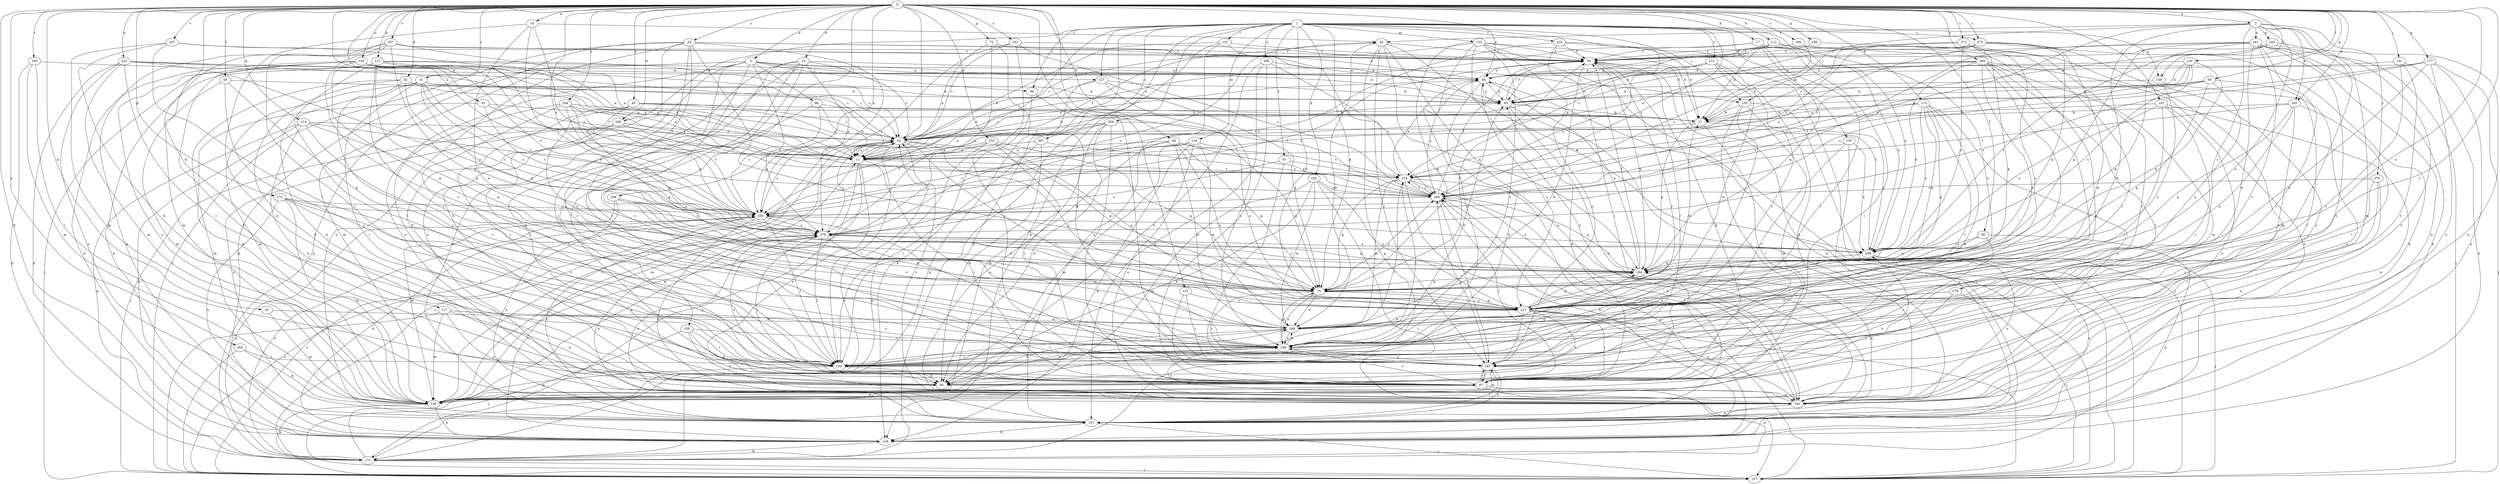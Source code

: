strict digraph  {
0;
1;
2;
3;
10;
11;
13;
17;
20;
21;
24;
31;
32;
41;
43;
45;
54;
56;
59;
61;
62;
64;
69;
72;
75;
84;
85;
91;
94;
96;
97;
101;
105;
107;
111;
112;
113;
114;
117;
118;
120;
121;
122;
127;
130;
132;
134;
135;
140;
145;
149;
151;
159;
160;
161;
162;
172;
173;
177;
180;
182;
183;
184;
187;
192;
195;
200;
204;
205;
207;
209;
212;
214;
216;
222;
227;
233;
237;
238;
246;
248;
253;
258;
259;
264;
265;
267;
268;
269;
272;
275;
276;
278;
279;
0 -> 2  [label=a];
0 -> 3  [label=a];
0 -> 10  [label=a];
0 -> 11  [label=a];
0 -> 13  [label=b];
0 -> 17  [label=b];
0 -> 20  [label=b];
0 -> 24  [label=c];
0 -> 31  [label=c];
0 -> 32  [label=c];
0 -> 41  [label=d];
0 -> 45  [label=e];
0 -> 54  [label=e];
0 -> 56  [label=f];
0 -> 59  [label=f];
0 -> 69  [label=g];
0 -> 72  [label=g];
0 -> 84  [label=h];
0 -> 91  [label=i];
0 -> 101  [label=j];
0 -> 111  [label=k];
0 -> 112  [label=k];
0 -> 113  [label=k];
0 -> 114  [label=k];
0 -> 117  [label=k];
0 -> 118  [label=k];
0 -> 120  [label=l];
0 -> 121  [label=l];
0 -> 145  [label=n];
0 -> 149  [label=n];
0 -> 159  [label=o];
0 -> 160  [label=o];
0 -> 172  [label=p];
0 -> 177  [label=q];
0 -> 180  [label=q];
0 -> 187  [label=r];
0 -> 192  [label=r];
0 -> 195  [label=r];
0 -> 200  [label=s];
0 -> 204  [label=s];
0 -> 205  [label=s];
0 -> 207  [label=t];
0 -> 222  [label=u];
0 -> 227  [label=u];
0 -> 233  [label=v];
0 -> 237  [label=v];
0 -> 238  [label=v];
0 -> 246  [label=w];
0 -> 253  [label=x];
0 -> 258  [label=x];
0 -> 264  [label=y];
0 -> 265  [label=y];
0 -> 272  [label=z];
0 -> 275  [label=z];
1 -> 61  [label=f];
1 -> 75  [label=g];
1 -> 94  [label=i];
1 -> 105  [label=j];
1 -> 118  [label=k];
1 -> 122  [label=l];
1 -> 127  [label=l];
1 -> 132  [label=m];
1 -> 134  [label=m];
1 -> 135  [label=m];
1 -> 149  [label=n];
1 -> 173  [label=p];
1 -> 182  [label=q];
1 -> 205  [label=s];
1 -> 209  [label=t];
1 -> 212  [label=t];
1 -> 214  [label=t];
1 -> 216  [label=t];
1 -> 227  [label=u];
1 -> 246  [label=w];
1 -> 259  [label=x];
1 -> 267  [label=y];
1 -> 268  [label=y];
1 -> 269  [label=y];
1 -> 275  [label=z];
2 -> 62  [label=f];
2 -> 105  [label=j];
2 -> 140  [label=m];
2 -> 160  [label=o];
2 -> 161  [label=o];
2 -> 183  [label=q];
2 -> 227  [label=u];
2 -> 238  [label=v];
2 -> 248  [label=w];
2 -> 269  [label=y];
2 -> 276  [label=z];
2 -> 278  [label=z];
3 -> 43  [label=d];
3 -> 85  [label=h];
3 -> 94  [label=i];
3 -> 96  [label=i];
3 -> 105  [label=j];
3 -> 118  [label=k];
3 -> 127  [label=l];
3 -> 130  [label=l];
3 -> 140  [label=m];
3 -> 162  [label=o];
3 -> 227  [label=u];
3 -> 279  [label=z];
10 -> 62  [label=f];
10 -> 162  [label=o];
10 -> 205  [label=s];
10 -> 248  [label=w];
10 -> 279  [label=z];
11 -> 32  [label=c];
11 -> 62  [label=f];
11 -> 97  [label=i];
11 -> 140  [label=m];
11 -> 162  [label=o];
11 -> 173  [label=p];
11 -> 216  [label=t];
13 -> 32  [label=c];
13 -> 54  [label=e];
13 -> 85  [label=h];
13 -> 130  [label=l];
13 -> 151  [label=n];
13 -> 162  [label=o];
13 -> 195  [label=r];
13 -> 279  [label=z];
17 -> 32  [label=c];
17 -> 64  [label=f];
17 -> 97  [label=i];
17 -> 130  [label=l];
17 -> 184  [label=q];
17 -> 259  [label=x];
20 -> 140  [label=m];
20 -> 248  [label=w];
21 -> 32  [label=c];
21 -> 97  [label=i];
21 -> 184  [label=q];
21 -> 259  [label=x];
24 -> 54  [label=e];
24 -> 64  [label=f];
24 -> 75  [label=g];
24 -> 85  [label=h];
24 -> 97  [label=i];
24 -> 107  [label=j];
24 -> 151  [label=n];
24 -> 173  [label=p];
24 -> 195  [label=r];
24 -> 205  [label=s];
31 -> 32  [label=c];
31 -> 43  [label=d];
31 -> 85  [label=h];
31 -> 97  [label=i];
31 -> 140  [label=m];
31 -> 184  [label=q];
31 -> 205  [label=s];
31 -> 279  [label=z];
32 -> 11  [label=a];
32 -> 43  [label=d];
32 -> 54  [label=e];
32 -> 75  [label=g];
32 -> 130  [label=l];
32 -> 140  [label=m];
32 -> 205  [label=s];
32 -> 227  [label=u];
32 -> 238  [label=v];
41 -> 11  [label=a];
41 -> 43  [label=d];
41 -> 85  [label=h];
41 -> 140  [label=m];
41 -> 195  [label=r];
41 -> 279  [label=z];
43 -> 21  [label=b];
43 -> 54  [label=e];
43 -> 64  [label=f];
43 -> 151  [label=n];
43 -> 162  [label=o];
45 -> 11  [label=a];
45 -> 21  [label=b];
45 -> 32  [label=c];
45 -> 75  [label=g];
45 -> 130  [label=l];
45 -> 227  [label=u];
54 -> 43  [label=d];
54 -> 85  [label=h];
54 -> 107  [label=j];
54 -> 227  [label=u];
54 -> 269  [label=y];
56 -> 97  [label=i];
56 -> 173  [label=p];
56 -> 184  [label=q];
56 -> 259  [label=x];
59 -> 43  [label=d];
59 -> 75  [label=g];
59 -> 130  [label=l];
59 -> 140  [label=m];
61 -> 195  [label=r];
61 -> 216  [label=t];
61 -> 279  [label=z];
62 -> 64  [label=f];
62 -> 162  [label=o];
62 -> 173  [label=p];
62 -> 184  [label=q];
62 -> 195  [label=r];
62 -> 248  [label=w];
62 -> 259  [label=x];
62 -> 279  [label=z];
64 -> 54  [label=e];
64 -> 85  [label=h];
64 -> 118  [label=k];
64 -> 184  [label=q];
64 -> 195  [label=r];
64 -> 248  [label=w];
69 -> 21  [label=b];
69 -> 43  [label=d];
69 -> 75  [label=g];
69 -> 130  [label=l];
69 -> 216  [label=t];
69 -> 227  [label=u];
72 -> 11  [label=a];
72 -> 64  [label=f];
72 -> 195  [label=r];
72 -> 279  [label=z];
75 -> 64  [label=f];
75 -> 195  [label=r];
75 -> 227  [label=u];
75 -> 238  [label=v];
75 -> 248  [label=w];
75 -> 269  [label=y];
84 -> 11  [label=a];
84 -> 75  [label=g];
84 -> 162  [label=o];
84 -> 205  [label=s];
84 -> 216  [label=t];
84 -> 227  [label=u];
84 -> 248  [label=w];
84 -> 269  [label=y];
85 -> 248  [label=w];
91 -> 11  [label=a];
91 -> 21  [label=b];
91 -> 140  [label=m];
91 -> 205  [label=s];
94 -> 118  [label=k];
94 -> 269  [label=y];
96 -> 11  [label=a];
96 -> 21  [label=b];
96 -> 97  [label=i];
96 -> 205  [label=s];
97 -> 43  [label=d];
97 -> 140  [label=m];
97 -> 162  [label=o];
97 -> 173  [label=p];
97 -> 195  [label=r];
97 -> 238  [label=v];
97 -> 279  [label=z];
101 -> 54  [label=e];
101 -> 118  [label=k];
101 -> 195  [label=r];
101 -> 238  [label=v];
105 -> 21  [label=b];
105 -> 97  [label=i];
105 -> 107  [label=j];
105 -> 140  [label=m];
105 -> 238  [label=v];
107 -> 32  [label=c];
107 -> 205  [label=s];
107 -> 269  [label=y];
107 -> 279  [label=z];
111 -> 11  [label=a];
111 -> 32  [label=c];
111 -> 54  [label=e];
111 -> 75  [label=g];
111 -> 107  [label=j];
111 -> 118  [label=k];
111 -> 130  [label=l];
111 -> 216  [label=t];
111 -> 238  [label=v];
112 -> 21  [label=b];
112 -> 32  [label=c];
112 -> 64  [label=f];
112 -> 85  [label=h];
112 -> 227  [label=u];
113 -> 21  [label=b];
113 -> 75  [label=g];
113 -> 85  [label=h];
113 -> 162  [label=o];
113 -> 184  [label=q];
113 -> 195  [label=r];
113 -> 259  [label=x];
113 -> 269  [label=y];
114 -> 32  [label=c];
114 -> 85  [label=h];
114 -> 118  [label=k];
114 -> 173  [label=p];
114 -> 184  [label=q];
114 -> 238  [label=v];
114 -> 269  [label=y];
117 -> 85  [label=h];
117 -> 107  [label=j];
117 -> 140  [label=m];
117 -> 162  [label=o];
117 -> 238  [label=v];
117 -> 248  [label=w];
118 -> 173  [label=p];
118 -> 269  [label=y];
118 -> 279  [label=z];
120 -> 11  [label=a];
120 -> 21  [label=b];
120 -> 43  [label=d];
120 -> 54  [label=e];
120 -> 184  [label=q];
120 -> 259  [label=x];
121 -> 97  [label=i];
121 -> 195  [label=r];
121 -> 227  [label=u];
122 -> 11  [label=a];
122 -> 64  [label=f];
122 -> 130  [label=l];
122 -> 151  [label=n];
122 -> 216  [label=t];
127 -> 11  [label=a];
127 -> 43  [label=d];
127 -> 75  [label=g];
127 -> 173  [label=p];
127 -> 238  [label=v];
130 -> 85  [label=h];
130 -> 140  [label=m];
130 -> 184  [label=q];
132 -> 21  [label=b];
132 -> 32  [label=c];
132 -> 64  [label=f];
132 -> 75  [label=g];
132 -> 107  [label=j];
132 -> 130  [label=l];
132 -> 162  [label=o];
132 -> 195  [label=r];
132 -> 238  [label=v];
134 -> 11  [label=a];
134 -> 75  [label=g];
134 -> 118  [label=k];
134 -> 140  [label=m];
134 -> 162  [label=o];
134 -> 248  [label=w];
134 -> 279  [label=z];
135 -> 11  [label=a];
135 -> 151  [label=n];
135 -> 238  [label=v];
135 -> 259  [label=x];
140 -> 32  [label=c];
140 -> 118  [label=k];
140 -> 173  [label=p];
140 -> 259  [label=x];
145 -> 11  [label=a];
145 -> 32  [label=c];
145 -> 54  [label=e];
145 -> 75  [label=g];
145 -> 85  [label=h];
145 -> 118  [label=k];
145 -> 162  [label=o];
145 -> 205  [label=s];
145 -> 269  [label=y];
149 -> 43  [label=d];
149 -> 162  [label=o];
149 -> 227  [label=u];
151 -> 107  [label=j];
151 -> 118  [label=k];
151 -> 195  [label=r];
151 -> 205  [label=s];
151 -> 279  [label=z];
159 -> 85  [label=h];
159 -> 107  [label=j];
159 -> 130  [label=l];
159 -> 162  [label=o];
159 -> 238  [label=v];
160 -> 21  [label=b];
160 -> 75  [label=g];
160 -> 130  [label=l];
160 -> 216  [label=t];
160 -> 227  [label=u];
160 -> 238  [label=v];
161 -> 64  [label=f];
161 -> 75  [label=g];
161 -> 85  [label=h];
161 -> 107  [label=j];
161 -> 118  [label=k];
161 -> 130  [label=l];
161 -> 151  [label=n];
161 -> 184  [label=q];
161 -> 205  [label=s];
161 -> 238  [label=v];
161 -> 248  [label=w];
162 -> 32  [label=c];
162 -> 151  [label=n];
162 -> 184  [label=q];
162 -> 238  [label=v];
162 -> 269  [label=y];
172 -> 130  [label=l];
172 -> 140  [label=m];
172 -> 151  [label=n];
172 -> 205  [label=s];
172 -> 238  [label=v];
172 -> 279  [label=z];
173 -> 11  [label=a];
173 -> 32  [label=c];
173 -> 107  [label=j];
173 -> 205  [label=s];
177 -> 54  [label=e];
177 -> 107  [label=j];
177 -> 151  [label=n];
177 -> 162  [label=o];
177 -> 205  [label=s];
177 -> 227  [label=u];
177 -> 279  [label=z];
180 -> 43  [label=d];
180 -> 64  [label=f];
180 -> 195  [label=r];
182 -> 85  [label=h];
182 -> 107  [label=j];
182 -> 140  [label=m];
182 -> 227  [label=u];
182 -> 248  [label=w];
182 -> 269  [label=y];
183 -> 64  [label=f];
183 -> 151  [label=n];
183 -> 162  [label=o];
183 -> 216  [label=t];
183 -> 259  [label=x];
184 -> 54  [label=e];
184 -> 64  [label=f];
184 -> 75  [label=g];
184 -> 279  [label=z];
187 -> 21  [label=b];
187 -> 118  [label=k];
187 -> 130  [label=l];
187 -> 162  [label=o];
187 -> 195  [label=r];
187 -> 259  [label=x];
192 -> 54  [label=e];
192 -> 97  [label=i];
192 -> 140  [label=m];
192 -> 173  [label=p];
195 -> 97  [label=i];
195 -> 140  [label=m];
195 -> 151  [label=n];
195 -> 269  [label=y];
200 -> 64  [label=f];
200 -> 130  [label=l];
200 -> 269  [label=y];
204 -> 11  [label=a];
204 -> 21  [label=b];
204 -> 97  [label=i];
204 -> 130  [label=l];
204 -> 184  [label=q];
204 -> 205  [label=s];
204 -> 279  [label=z];
205 -> 64  [label=f];
205 -> 118  [label=k];
205 -> 130  [label=l];
205 -> 151  [label=n];
205 -> 173  [label=p];
205 -> 195  [label=r];
205 -> 259  [label=x];
205 -> 279  [label=z];
207 -> 11  [label=a];
207 -> 43  [label=d];
207 -> 64  [label=f];
207 -> 75  [label=g];
207 -> 118  [label=k];
207 -> 130  [label=l];
207 -> 140  [label=m];
207 -> 238  [label=v];
209 -> 11  [label=a];
209 -> 32  [label=c];
209 -> 85  [label=h];
209 -> 97  [label=i];
209 -> 140  [label=m];
209 -> 205  [label=s];
209 -> 227  [label=u];
212 -> 43  [label=d];
212 -> 54  [label=e];
212 -> 162  [label=o];
212 -> 238  [label=v];
212 -> 248  [label=w];
212 -> 269  [label=y];
214 -> 21  [label=b];
214 -> 64  [label=f];
214 -> 97  [label=i];
214 -> 107  [label=j];
214 -> 205  [label=s];
216 -> 54  [label=e];
216 -> 75  [label=g];
216 -> 118  [label=k];
216 -> 130  [label=l];
216 -> 151  [label=n];
216 -> 162  [label=o];
216 -> 248  [label=w];
216 -> 269  [label=y];
222 -> 11  [label=a];
222 -> 32  [label=c];
222 -> 54  [label=e];
222 -> 130  [label=l];
222 -> 140  [label=m];
222 -> 151  [label=n];
222 -> 173  [label=p];
222 -> 259  [label=x];
227 -> 21  [label=b];
227 -> 75  [label=g];
227 -> 85  [label=h];
227 -> 97  [label=i];
227 -> 107  [label=j];
227 -> 162  [label=o];
227 -> 184  [label=q];
227 -> 195  [label=r];
227 -> 248  [label=w];
233 -> 11  [label=a];
233 -> 75  [label=g];
233 -> 173  [label=p];
233 -> 195  [label=r];
233 -> 227  [label=u];
233 -> 279  [label=z];
237 -> 11  [label=a];
237 -> 64  [label=f];
237 -> 85  [label=h];
237 -> 140  [label=m];
237 -> 238  [label=v];
238 -> 43  [label=d];
238 -> 64  [label=f];
238 -> 75  [label=g];
238 -> 130  [label=l];
238 -> 195  [label=r];
238 -> 216  [label=t];
238 -> 248  [label=w];
246 -> 32  [label=c];
246 -> 107  [label=j];
246 -> 130  [label=l];
246 -> 151  [label=n];
246 -> 216  [label=t];
248 -> 85  [label=h];
248 -> 130  [label=l];
248 -> 238  [label=v];
253 -> 32  [label=c];
253 -> 64  [label=f];
253 -> 97  [label=i];
253 -> 205  [label=s];
253 -> 269  [label=y];
258 -> 140  [label=m];
258 -> 151  [label=n];
258 -> 205  [label=s];
258 -> 227  [label=u];
258 -> 238  [label=v];
258 -> 248  [label=w];
259 -> 64  [label=f];
259 -> 107  [label=j];
259 -> 151  [label=n];
259 -> 162  [label=o];
259 -> 184  [label=q];
264 -> 107  [label=j];
264 -> 130  [label=l];
264 -> 140  [label=m];
265 -> 21  [label=b];
265 -> 43  [label=d];
265 -> 54  [label=e];
265 -> 97  [label=i];
265 -> 130  [label=l];
265 -> 140  [label=m];
265 -> 151  [label=n];
265 -> 195  [label=r];
265 -> 227  [label=u];
265 -> 259  [label=x];
267 -> 11  [label=a];
267 -> 85  [label=h];
267 -> 130  [label=l];
267 -> 269  [label=y];
268 -> 54  [label=e];
268 -> 85  [label=h];
268 -> 97  [label=i];
268 -> 151  [label=n];
268 -> 269  [label=y];
269 -> 64  [label=f];
269 -> 97  [label=i];
269 -> 184  [label=q];
269 -> 195  [label=r];
269 -> 205  [label=s];
269 -> 216  [label=t];
272 -> 11  [label=a];
272 -> 64  [label=f];
272 -> 75  [label=g];
272 -> 140  [label=m];
272 -> 227  [label=u];
272 -> 259  [label=x];
275 -> 32  [label=c];
275 -> 64  [label=f];
275 -> 118  [label=k];
275 -> 162  [label=o];
275 -> 184  [label=q];
275 -> 216  [label=t];
275 -> 248  [label=w];
275 -> 269  [label=y];
276 -> 97  [label=i];
276 -> 162  [label=o];
276 -> 195  [label=r];
276 -> 269  [label=y];
278 -> 97  [label=i];
278 -> 107  [label=j];
278 -> 227  [label=u];
278 -> 248  [label=w];
279 -> 32  [label=c];
279 -> 97  [label=i];
279 -> 130  [label=l];
279 -> 151  [label=n];
279 -> 184  [label=q];
279 -> 248  [label=w];
279 -> 259  [label=x];
}
